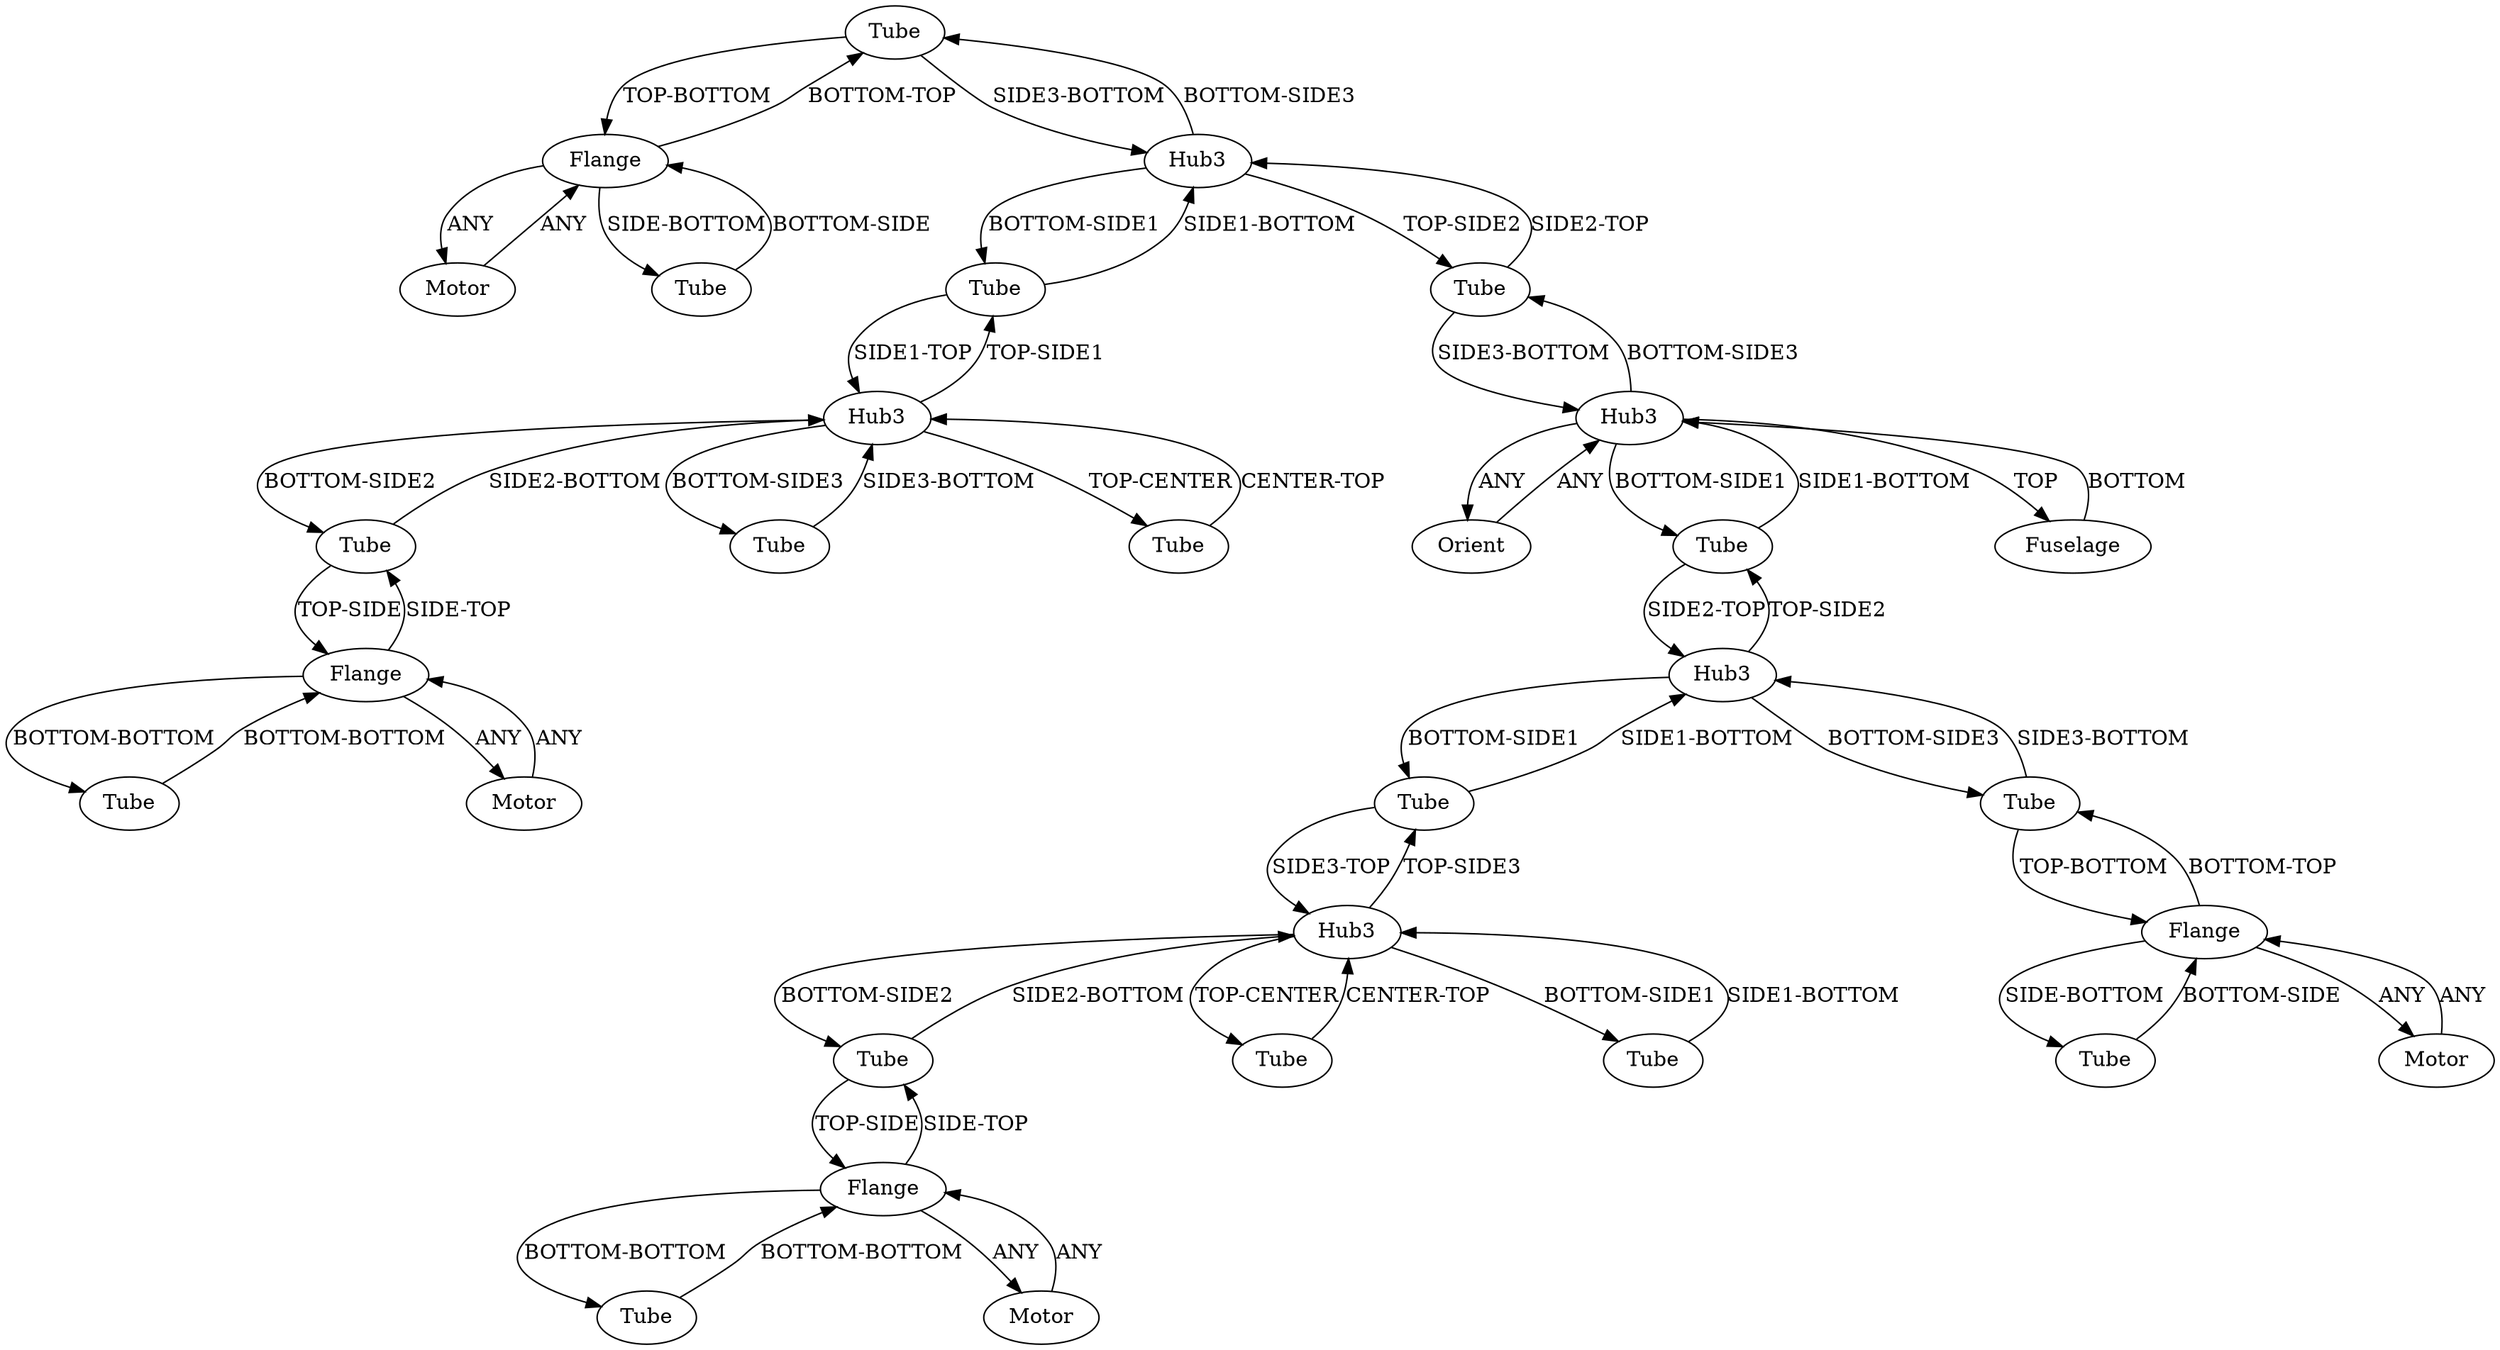 /* Created by igraph 0.10.2 */
digraph {
  0 [
    instance=Tube_instance_1
    label=Tube
  ];
  1 [
    instance=Orient
    label=Orient
  ];
  2 [
    instance=Tube_instance_2
    label=Tube
  ];
  3 [
    instance=Tube_instance_3
    label=Tube
  ];
  4 [
    instance=Tube_instance_4
    label=Tube
  ];
  5 [
    instance=Flange_instance_1
    label=Flange
  ];
  6 [
    instance=Flange_instance_2
    label=Flange
  ];
  7 [
    instance=Tube_instance_5
    label=Tube
  ];
  8 [
    instance=Tube_instance_6
    label=Tube
  ];
  9 [
    instance=Hub3_instance_1
    label=Hub3
  ];
  10 [
    instance=Hub3_instance_2
    label=Hub3
  ];
  11 [
    instance=Flange_instance_3
    label=Flange
  ];
  12 [
    instance=Tube_instance_7
    label=Tube
  ];
  13 [
    instance=Motor_instance_1
    label=Motor
  ];
  14 [
    instance=Tube_instance_8
    label=Tube
  ];
  15 [
    instance=Tube_instance_9
    label=Tube
  ];
  16 [
    instance=Tube_instance_10
    label=Tube
  ];
  17 [
    instance=Fuselage_instance_1
    label=Fuselage
  ];
  18 [
    instance=Hub3_instance_3
    label=Hub3
  ];
  19 [
    instance=Tube_instance_11
    label=Tube
  ];
  20 [
    instance=Tube_instance_12
    label=Tube
  ];
  21 [
    instance=Tube_instance_13
    label=Tube
  ];
  22 [
    instance=Motor_instance_2
    label=Motor
  ];
  23 [
    instance=Motor_instance_3
    label=Motor
  ];
  24 [
    instance=Tube_instance_14
    label=Tube
  ];
  25 [
    instance=Hub3_instance_4
    label=Hub3
  ];
  26 [
    instance=Hub3_instance_5
    label=Hub3
  ];
  27 [
    instance=Flange_instance_4
    label=Flange
  ];
  28 [
    instance=Tube_instance_15
    label=Tube
  ];
  29 [
    instance=Tube_instance_16
    label=Tube
  ];
  30 [
    instance=Motor_instance_4
    label=Motor
  ];

  0 -> 10 [
    label="SIDE3-BOTTOM"
  ];
  0 -> 5 [
    label="TOP-BOTTOM"
  ];
  1 -> 18 [
    label=ANY
  ];
  2 -> 6 [
    label="BOTTOM-SIDE"
  ];
  3 -> 9 [
    label="SIDE3-TOP"
  ];
  3 -> 25 [
    label="SIDE1-BOTTOM"
  ];
  4 -> 10 [
    label="SIDE1-BOTTOM"
  ];
  4 -> 26 [
    label="SIDE1-TOP"
  ];
  5 -> 16 [
    label="SIDE-BOTTOM"
  ];
  5 -> 0 [
    label="BOTTOM-TOP"
  ];
  5 -> 13 [
    label=ANY
  ];
  6 -> 2 [
    label="SIDE-BOTTOM"
  ];
  6 -> 22 [
    label=ANY
  ];
  6 -> 28 [
    label="BOTTOM-TOP"
  ];
  7 -> 26 [
    label="SIDE2-BOTTOM"
  ];
  7 -> 11 [
    label="TOP-SIDE"
  ];
  8 -> 27 [
    label="BOTTOM-BOTTOM"
  ];
  9 -> 15 [
    label="TOP-CENTER"
  ];
  9 -> 24 [
    label="BOTTOM-SIDE1"
  ];
  9 -> 3 [
    label="TOP-SIDE3"
  ];
  9 -> 14 [
    label="BOTTOM-SIDE2"
  ];
  10 -> 4 [
    label="BOTTOM-SIDE1"
  ];
  10 -> 19 [
    label="TOP-SIDE2"
  ];
  10 -> 0 [
    label="BOTTOM-SIDE3"
  ];
  11 -> 7 [
    label="SIDE-TOP"
  ];
  11 -> 21 [
    label="BOTTOM-BOTTOM"
  ];
  11 -> 30 [
    label=ANY
  ];
  12 -> 18 [
    label="SIDE1-BOTTOM"
  ];
  12 -> 25 [
    label="SIDE2-TOP"
  ];
  13 -> 5 [
    label=ANY
  ];
  14 -> 9 [
    label="SIDE2-BOTTOM"
  ];
  14 -> 27 [
    label="TOP-SIDE"
  ];
  15 -> 9 [
    label="CENTER-TOP"
  ];
  16 -> 5 [
    label="BOTTOM-SIDE"
  ];
  17 -> 18 [
    label=BOTTOM
  ];
  18 -> 1 [
    label=ANY
  ];
  18 -> 12 [
    label="BOTTOM-SIDE1"
  ];
  18 -> 19 [
    label="BOTTOM-SIDE3"
  ];
  18 -> 17 [
    label=TOP
  ];
  19 -> 10 [
    label="SIDE2-TOP"
  ];
  19 -> 18 [
    label="SIDE3-BOTTOM"
  ];
  20 -> 26 [
    label="SIDE3-BOTTOM"
  ];
  21 -> 11 [
    label="BOTTOM-BOTTOM"
  ];
  22 -> 6 [
    label=ANY
  ];
  23 -> 27 [
    label=ANY
  ];
  24 -> 9 [
    label="SIDE1-BOTTOM"
  ];
  25 -> 28 [
    label="BOTTOM-SIDE3"
  ];
  25 -> 12 [
    label="TOP-SIDE2"
  ];
  25 -> 3 [
    label="BOTTOM-SIDE1"
  ];
  26 -> 4 [
    label="TOP-SIDE1"
  ];
  26 -> 29 [
    label="TOP-CENTER"
  ];
  26 -> 20 [
    label="BOTTOM-SIDE3"
  ];
  26 -> 7 [
    label="BOTTOM-SIDE2"
  ];
  27 -> 23 [
    label=ANY
  ];
  27 -> 14 [
    label="SIDE-TOP"
  ];
  27 -> 8 [
    label="BOTTOM-BOTTOM"
  ];
  28 -> 6 [
    label="TOP-BOTTOM"
  ];
  28 -> 25 [
    label="SIDE3-BOTTOM"
  ];
  29 -> 26 [
    label="CENTER-TOP"
  ];
  30 -> 11 [
    label=ANY
  ];
}

